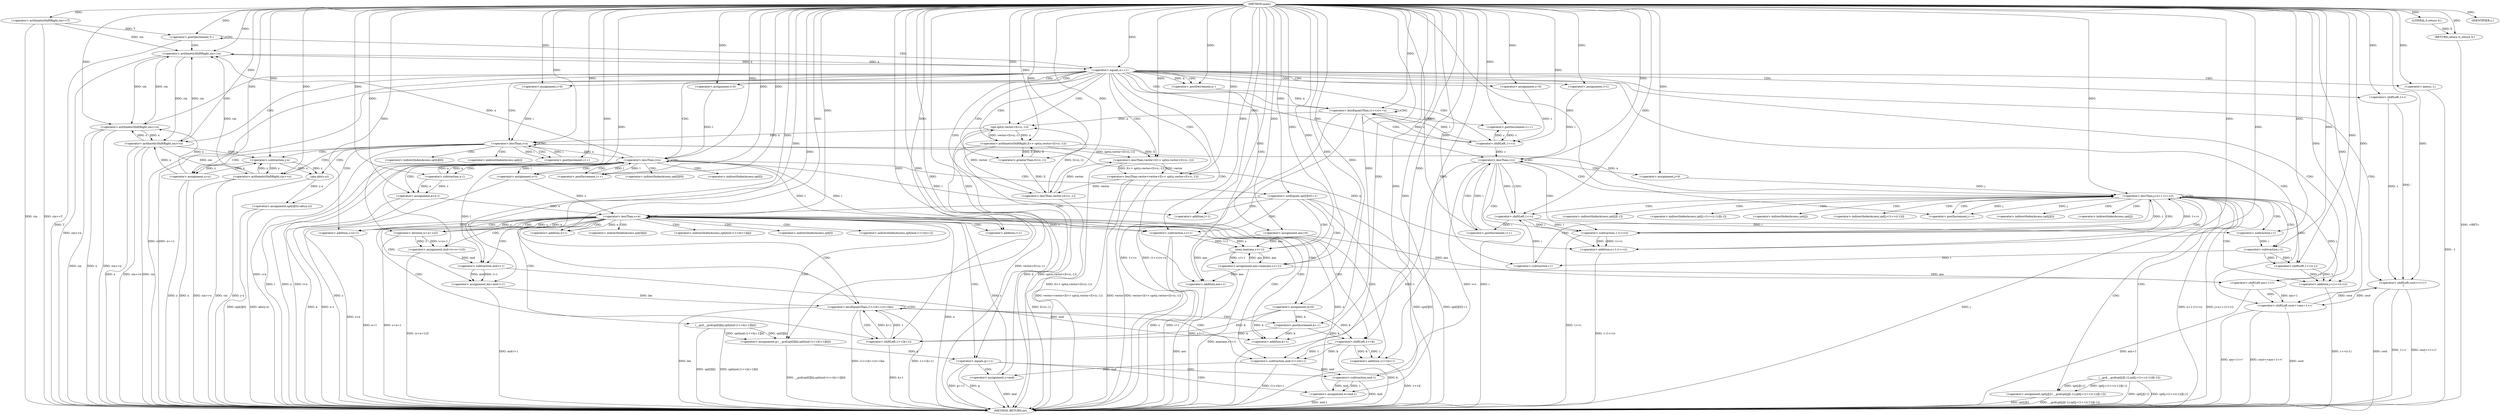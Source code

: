 digraph "main" {  
"1000101" [label = "(METHOD,main)" ]
"1000374" [label = "(METHOD_RETURN,int)" ]
"1000104" [label = "(<operator>.arithmeticShiftRight,cin>>T)" ]
"1000372" [label = "(RETURN,return 0;,return 0;)" ]
"1000108" [label = "(<operator>.postDecrement,T--)" ]
"1000373" [label = "(LITERAL,0,return 0;)" ]
"1000112" [label = "(<operator>.arithmeticShiftRight,cin>>n)" ]
"1000116" [label = "(<operator>.equals,n==1)" ]
"1000121" [label = "(<operator>.arithmeticShiftRight,cin>>x)" ]
"1000124" [label = "(<operator>.shiftLeft,cout<<1<<'\n')" ]
"1000131" [label = "(<operator>.postDecrement,n--)" ]
"1000134" [label = "(<operator>.assignment,c=0)" ]
"1000146" [label = "(<operator>.lessThan,vector<vector<ll>> spt(n,vector<ll>(c,-1)))" ]
"1000164" [label = "(<operator>.arithmeticShiftRight,cin>>x)" ]
"1000250" [label = "(<operator>.assignment,l=0)" ]
"1000254" [label = "(<operator>.assignment,ans=0)" ]
"1000365" [label = "(<operator>.shiftLeft,cout<<ans+1<<'\n')" ]
"1000126" [label = "(<operator>.shiftLeft,1<<'\n')" ]
"1000138" [label = "(<operator>.lessEqualsThan,(1<<c)<=n)" ]
"1000169" [label = "(<operator>.assignment,i=0)" ]
"1000172" [label = "(<operator>.lessThan,i<n)" ]
"1000175" [label = "(<operator>.postIncrement,i++)" ]
"1000196" [label = "(<operator>.assignment,i=1)" ]
"1000199" [label = "(<operator>.lessThan,i<c)" ]
"1000202" [label = "(<operator>.postIncrement,i++)" ]
"1000258" [label = "(<operator>.lessThan,l<n)" ]
"1000144" [label = "(<operator>.postIncrement,c++)" ]
"1000148" [label = "(<operator>.lessThan,vector<ll>> spt(n,vector<ll>(c,-1)))" ]
"1000178" [label = "(<operator>.arithmeticShiftRight,cin>>y)" ]
"1000181" [label = "(<operator>.assignment,spt[i][0]=abs(y-x))" ]
"1000191" [label = "(<operator>.assignment,x=y)" ]
"1000263" [label = "(<operator>.assignment,s=l)" ]
"1000267" [label = "(<operator>.assignment,e=n-1)" ]
"1000363" [label = "(<operator>.postIncrement,l++)" ]
"1000367" [label = "(<operator>.shiftLeft,ans+1<<'\n')" ]
"1000139" [label = "(<operator>.shiftLeft,1<<c)" ]
"1000150" [label = "(<operator>.arithmeticShiftRight,ll>> spt(n,vector<ll>(c,-1)))" ]
"1000207" [label = "(<operator>.assignment,j=0)" ]
"1000210" [label = "(<operator>.lessThan,j<n+1-(1<<i))" ]
"1000219" [label = "(<operator>.postIncrement,j++)" ]
"1000273" [label = "(<operator>.notEquals,spt[l][0]!=1)" ]
"1000368" [label = "(<operator>.addition,ans+1)" ]
"1000152" [label = "(spt,spt(n,vector<ll>(c,-1)))" ]
"1000187" [label = "(abs,abs(y-x))" ]
"1000222" [label = "(<operator>.assignment,spt[j][i]=__gcd(spt[j][i-1],spt[j+(1<<(i-1))][i-1]))" ]
"1000269" [label = "(<operator>.subtraction,n-1)" ]
"1000354" [label = "(<operator>.assignment,ans=max(ans,s-l+1))" ]
"1000154" [label = "(<operator>.lessThan,vector<ll>(c,-1))" ]
"1000188" [label = "(<operator>.subtraction,y-x)" ]
"1000212" [label = "(<operator>.addition,n+1-(1<<i))" ]
"1000282" [label = "(<operator>.lessThan,s<e)" ]
"1000156" [label = "(<operator>.greaterThan,ll>(c,-1))" ]
"1000214" [label = "(<operator>.subtraction,1-(1<<i))" ]
"1000228" [label = "(__gcd,__gcd(spt[j][i-1],spt[j+(1<<(i-1))][i-1]))" ]
"1000287" [label = "(<operator>.assignment,mid=(s+e+1)/2)" ]
"1000297" [label = "(<operator>.assignment,len=mid-l+1)" ]
"1000305" [label = "(<operator>.assignment,k=0)" ]
"1000320" [label = "(<operator>.assignment,g=__gcd(spt[l][k],spt[mid-(1<<k)+1][k]))" ]
"1000356" [label = "(max,max(ans,s-l+1))" ]
"1000159" [label = "(IDENTIFIER,c,)" ]
"1000160" [label = "(<operator>.minus,-1)" ]
"1000216" [label = "(<operator>.shiftLeft,1<<i)" ]
"1000309" [label = "(<operator>.lessEqualsThan,(1<<(k+1))<=len)" ]
"1000340" [label = "(<operator>.equals,g==1)" ]
"1000358" [label = "(<operator>.subtraction,s-l+1)" ]
"1000233" [label = "(<operator>.subtraction,i-1)" ]
"1000246" [label = "(<operator>.subtraction,i-1)" ]
"1000289" [label = "(<operator>.division,(s+e+1)/2)" ]
"1000299" [label = "(<operator>.subtraction,mid-l+1)" ]
"1000317" [label = "(<operator>.postIncrement,k++)" ]
"1000322" [label = "(__gcd,__gcd(spt[l][k],spt[mid-(1<<k)+1][k]))" ]
"1000344" [label = "(<operator>.assignment,e=mid-1)" ]
"1000360" [label = "(<operator>.addition,l+1)" ]
"1000239" [label = "(<operator>.addition,j+(1<<(i-1)))" ]
"1000290" [label = "(<operator>.addition,s+e+1)" ]
"1000301" [label = "(<operator>.addition,l+1)" ]
"1000310" [label = "(<operator>.shiftLeft,1<<(k+1))" ]
"1000351" [label = "(<operator>.assignment,s=mid)" ]
"1000241" [label = "(<operator>.shiftLeft,1<<(i-1))" ]
"1000292" [label = "(<operator>.addition,e+1)" ]
"1000312" [label = "(<operator>.addition,k+1)" ]
"1000346" [label = "(<operator>.subtraction,mid-1)" ]
"1000243" [label = "(<operator>.subtraction,i-1)" ]
"1000331" [label = "(<operator>.subtraction,mid-(1<<k)+1)" ]
"1000333" [label = "(<operator>.addition,(1<<k)+1)" ]
"1000334" [label = "(<operator>.shiftLeft,1<<k)" ]
"1000182" [label = "(<operator>.indirectIndexAccess,spt[i][0])" ]
"1000183" [label = "(<operator>.indirectIndexAccess,spt[i])" ]
"1000274" [label = "(<operator>.indirectIndexAccess,spt[l][0])" ]
"1000223" [label = "(<operator>.indirectIndexAccess,spt[j][i])" ]
"1000275" [label = "(<operator>.indirectIndexAccess,spt[l])" ]
"1000224" [label = "(<operator>.indirectIndexAccess,spt[j])" ]
"1000229" [label = "(<operator>.indirectIndexAccess,spt[j][i-1])" ]
"1000236" [label = "(<operator>.indirectIndexAccess,spt[j+(1<<(i-1))][i-1])" ]
"1000230" [label = "(<operator>.indirectIndexAccess,spt[j])" ]
"1000237" [label = "(<operator>.indirectIndexAccess,spt[j+(1<<(i-1))])" ]
"1000323" [label = "(<operator>.indirectIndexAccess,spt[l][k])" ]
"1000328" [label = "(<operator>.indirectIndexAccess,spt[mid-(1<<k)+1][k])" ]
"1000324" [label = "(<operator>.indirectIndexAccess,spt[l])" ]
"1000329" [label = "(<operator>.indirectIndexAccess,spt[mid-(1<<k)+1])" ]
  "1000372" -> "1000374"  [ label = "DDG: <RET>"] 
  "1000104" -> "1000374"  [ label = "DDG: cin"] 
  "1000104" -> "1000374"  [ label = "DDG: cin>>T"] 
  "1000108" -> "1000374"  [ label = "DDG: T"] 
  "1000112" -> "1000374"  [ label = "DDG: cin>>n"] 
  "1000116" -> "1000374"  [ label = "DDG: n"] 
  "1000116" -> "1000374"  [ label = "DDG: n==1"] 
  "1000138" -> "1000374"  [ label = "DDG: 1<<c"] 
  "1000138" -> "1000374"  [ label = "DDG: (1<<c)<=n"] 
  "1000146" -> "1000374"  [ label = "DDG: vector"] 
  "1000150" -> "1000374"  [ label = "DDG: ll"] 
  "1000160" -> "1000374"  [ label = "DDG: -1"] 
  "1000154" -> "1000374"  [ label = "DDG: ll>(c,-1)"] 
  "1000152" -> "1000374"  [ label = "DDG: vector<ll>(c,-1)"] 
  "1000150" -> "1000374"  [ label = "DDG: spt(n,vector<ll>(c,-1))"] 
  "1000148" -> "1000374"  [ label = "DDG: ll>> spt(n,vector<ll>(c,-1))"] 
  "1000146" -> "1000374"  [ label = "DDG: vector<ll>> spt(n,vector<ll>(c,-1))"] 
  "1000146" -> "1000374"  [ label = "DDG: vector<vector<ll>> spt(n,vector<ll>(c,-1))"] 
  "1000164" -> "1000374"  [ label = "DDG: cin"] 
  "1000164" -> "1000374"  [ label = "DDG: x"] 
  "1000164" -> "1000374"  [ label = "DDG: cin>>x"] 
  "1000172" -> "1000374"  [ label = "DDG: i<n"] 
  "1000199" -> "1000374"  [ label = "DDG: i"] 
  "1000199" -> "1000374"  [ label = "DDG: c"] 
  "1000199" -> "1000374"  [ label = "DDG: i<c"] 
  "1000258" -> "1000374"  [ label = "DDG: l"] 
  "1000258" -> "1000374"  [ label = "DDG: n"] 
  "1000258" -> "1000374"  [ label = "DDG: l<n"] 
  "1000365" -> "1000374"  [ label = "DDG: cout"] 
  "1000368" -> "1000374"  [ label = "DDG: ans"] 
  "1000367" -> "1000374"  [ label = "DDG: ans+1"] 
  "1000365" -> "1000374"  [ label = "DDG: ans+1<<'\n'"] 
  "1000365" -> "1000374"  [ label = "DDG: cout<<ans+1<<'\n'"] 
  "1000263" -> "1000374"  [ label = "DDG: s"] 
  "1000267" -> "1000374"  [ label = "DDG: e"] 
  "1000267" -> "1000374"  [ label = "DDG: n-1"] 
  "1000273" -> "1000374"  [ label = "DDG: spt[l][0]"] 
  "1000273" -> "1000374"  [ label = "DDG: spt[l][0]!=1"] 
  "1000282" -> "1000374"  [ label = "DDG: e"] 
  "1000282" -> "1000374"  [ label = "DDG: s<e"] 
  "1000358" -> "1000374"  [ label = "DDG: s"] 
  "1000358" -> "1000374"  [ label = "DDG: l+1"] 
  "1000356" -> "1000374"  [ label = "DDG: s-l+1"] 
  "1000354" -> "1000374"  [ label = "DDG: max(ans,s-l+1)"] 
  "1000290" -> "1000374"  [ label = "DDG: e+1"] 
  "1000289" -> "1000374"  [ label = "DDG: s+e+1"] 
  "1000287" -> "1000374"  [ label = "DDG: (s+e+1)/2"] 
  "1000297" -> "1000374"  [ label = "DDG: mid-l+1"] 
  "1000310" -> "1000374"  [ label = "DDG: k+1"] 
  "1000309" -> "1000374"  [ label = "DDG: 1<<(k+1)"] 
  "1000309" -> "1000374"  [ label = "DDG: len"] 
  "1000309" -> "1000374"  [ label = "DDG: (1<<(k+1))<=len"] 
  "1000322" -> "1000374"  [ label = "DDG: spt[l][k]"] 
  "1000334" -> "1000374"  [ label = "DDG: k"] 
  "1000333" -> "1000374"  [ label = "DDG: 1<<k"] 
  "1000331" -> "1000374"  [ label = "DDG: (1<<k)+1"] 
  "1000322" -> "1000374"  [ label = "DDG: spt[mid-(1<<k)+1][k]"] 
  "1000320" -> "1000374"  [ label = "DDG: __gcd(spt[l][k],spt[mid-(1<<k)+1][k])"] 
  "1000340" -> "1000374"  [ label = "DDG: g"] 
  "1000340" -> "1000374"  [ label = "DDG: g==1"] 
  "1000351" -> "1000374"  [ label = "DDG: mid"] 
  "1000346" -> "1000374"  [ label = "DDG: mid"] 
  "1000344" -> "1000374"  [ label = "DDG: mid-1"] 
  "1000210" -> "1000374"  [ label = "DDG: j"] 
  "1000214" -> "1000374"  [ label = "DDG: 1<<i"] 
  "1000212" -> "1000374"  [ label = "DDG: 1-(1<<i)"] 
  "1000210" -> "1000374"  [ label = "DDG: n+1-(1<<i)"] 
  "1000210" -> "1000374"  [ label = "DDG: j<n+1-(1<<i)"] 
  "1000222" -> "1000374"  [ label = "DDG: spt[j][i]"] 
  "1000228" -> "1000374"  [ label = "DDG: spt[j][i-1]"] 
  "1000239" -> "1000374"  [ label = "DDG: 1<<(i-1)"] 
  "1000228" -> "1000374"  [ label = "DDG: spt[j+(1<<(i-1))][i-1]"] 
  "1000222" -> "1000374"  [ label = "DDG: __gcd(spt[j][i-1],spt[j+(1<<(i-1))][i-1])"] 
  "1000178" -> "1000374"  [ label = "DDG: cin"] 
  "1000178" -> "1000374"  [ label = "DDG: cin>>y"] 
  "1000181" -> "1000374"  [ label = "DDG: spt[i][0]"] 
  "1000187" -> "1000374"  [ label = "DDG: y-x"] 
  "1000181" -> "1000374"  [ label = "DDG: abs(y-x)"] 
  "1000191" -> "1000374"  [ label = "DDG: x"] 
  "1000191" -> "1000374"  [ label = "DDG: y"] 
  "1000121" -> "1000374"  [ label = "DDG: cin"] 
  "1000121" -> "1000374"  [ label = "DDG: x"] 
  "1000121" -> "1000374"  [ label = "DDG: cin>>x"] 
  "1000124" -> "1000374"  [ label = "DDG: cout"] 
  "1000124" -> "1000374"  [ label = "DDG: 1<<'\n'"] 
  "1000124" -> "1000374"  [ label = "DDG: cout<<1<<'\n'"] 
  "1000373" -> "1000372"  [ label = "DDG: 0"] 
  "1000101" -> "1000372"  [ label = "DDG: "] 
  "1000101" -> "1000104"  [ label = "DDG: "] 
  "1000101" -> "1000373"  [ label = "DDG: "] 
  "1000104" -> "1000108"  [ label = "DDG: T"] 
  "1000101" -> "1000108"  [ label = "DDG: "] 
  "1000104" -> "1000112"  [ label = "DDG: cin"] 
  "1000164" -> "1000112"  [ label = "DDG: cin"] 
  "1000178" -> "1000112"  [ label = "DDG: cin"] 
  "1000121" -> "1000112"  [ label = "DDG: cin"] 
  "1000101" -> "1000112"  [ label = "DDG: "] 
  "1000116" -> "1000112"  [ label = "DDG: n"] 
  "1000258" -> "1000112"  [ label = "DDG: n"] 
  "1000112" -> "1000116"  [ label = "DDG: n"] 
  "1000101" -> "1000116"  [ label = "DDG: "] 
  "1000112" -> "1000121"  [ label = "DDG: cin"] 
  "1000101" -> "1000121"  [ label = "DDG: "] 
  "1000164" -> "1000121"  [ label = "DDG: x"] 
  "1000191" -> "1000121"  [ label = "DDG: x"] 
  "1000365" -> "1000124"  [ label = "DDG: cout"] 
  "1000101" -> "1000124"  [ label = "DDG: "] 
  "1000126" -> "1000124"  [ label = "DDG: '\n'"] 
  "1000126" -> "1000124"  [ label = "DDG: 1"] 
  "1000101" -> "1000134"  [ label = "DDG: "] 
  "1000101" -> "1000250"  [ label = "DDG: "] 
  "1000101" -> "1000254"  [ label = "DDG: "] 
  "1000101" -> "1000126"  [ label = "DDG: "] 
  "1000116" -> "1000131"  [ label = "DDG: n"] 
  "1000101" -> "1000131"  [ label = "DDG: "] 
  "1000148" -> "1000146"  [ label = "DDG: vector"] 
  "1000101" -> "1000146"  [ label = "DDG: "] 
  "1000148" -> "1000146"  [ label = "DDG: ll>> spt(n,vector<ll>(c,-1))"] 
  "1000112" -> "1000164"  [ label = "DDG: cin"] 
  "1000101" -> "1000164"  [ label = "DDG: "] 
  "1000191" -> "1000164"  [ label = "DDG: x"] 
  "1000121" -> "1000164"  [ label = "DDG: x"] 
  "1000101" -> "1000169"  [ label = "DDG: "] 
  "1000101" -> "1000196"  [ label = "DDG: "] 
  "1000124" -> "1000365"  [ label = "DDG: cout"] 
  "1000101" -> "1000365"  [ label = "DDG: "] 
  "1000367" -> "1000365"  [ label = "DDG: '\n'"] 
  "1000367" -> "1000365"  [ label = "DDG: ans+1"] 
  "1000139" -> "1000138"  [ label = "DDG: c"] 
  "1000139" -> "1000138"  [ label = "DDG: 1"] 
  "1000131" -> "1000138"  [ label = "DDG: n"] 
  "1000101" -> "1000138"  [ label = "DDG: "] 
  "1000154" -> "1000148"  [ label = "DDG: vector"] 
  "1000101" -> "1000148"  [ label = "DDG: "] 
  "1000150" -> "1000148"  [ label = "DDG: ll"] 
  "1000150" -> "1000148"  [ label = "DDG: spt(n,vector<ll>(c,-1))"] 
  "1000169" -> "1000172"  [ label = "DDG: i"] 
  "1000175" -> "1000172"  [ label = "DDG: i"] 
  "1000101" -> "1000172"  [ label = "DDG: "] 
  "1000152" -> "1000172"  [ label = "DDG: n"] 
  "1000172" -> "1000175"  [ label = "DDG: i"] 
  "1000101" -> "1000175"  [ label = "DDG: "] 
  "1000187" -> "1000181"  [ label = "DDG: y-x"] 
  "1000188" -> "1000191"  [ label = "DDG: y"] 
  "1000101" -> "1000191"  [ label = "DDG: "] 
  "1000196" -> "1000199"  [ label = "DDG: i"] 
  "1000202" -> "1000199"  [ label = "DDG: i"] 
  "1000101" -> "1000199"  [ label = "DDG: "] 
  "1000139" -> "1000199"  [ label = "DDG: c"] 
  "1000216" -> "1000202"  [ label = "DDG: i"] 
  "1000101" -> "1000202"  [ label = "DDG: "] 
  "1000250" -> "1000258"  [ label = "DDG: l"] 
  "1000363" -> "1000258"  [ label = "DDG: l"] 
  "1000101" -> "1000258"  [ label = "DDG: "] 
  "1000172" -> "1000258"  [ label = "DDG: n"] 
  "1000269" -> "1000258"  [ label = "DDG: n"] 
  "1000258" -> "1000263"  [ label = "DDG: l"] 
  "1000101" -> "1000263"  [ label = "DDG: "] 
  "1000269" -> "1000267"  [ label = "DDG: 1"] 
  "1000269" -> "1000267"  [ label = "DDG: n"] 
  "1000101" -> "1000367"  [ label = "DDG: "] 
  "1000254" -> "1000367"  [ label = "DDG: ans"] 
  "1000354" -> "1000367"  [ label = "DDG: ans"] 
  "1000101" -> "1000139"  [ label = "DDG: "] 
  "1000134" -> "1000139"  [ label = "DDG: c"] 
  "1000144" -> "1000139"  [ label = "DDG: c"] 
  "1000139" -> "1000144"  [ label = "DDG: c"] 
  "1000101" -> "1000144"  [ label = "DDG: "] 
  "1000156" -> "1000150"  [ label = "DDG: ll"] 
  "1000101" -> "1000150"  [ label = "DDG: "] 
  "1000152" -> "1000150"  [ label = "DDG: vector<ll>(c,-1)"] 
  "1000152" -> "1000150"  [ label = "DDG: n"] 
  "1000164" -> "1000178"  [ label = "DDG: cin"] 
  "1000101" -> "1000178"  [ label = "DDG: "] 
  "1000188" -> "1000178"  [ label = "DDG: y"] 
  "1000101" -> "1000207"  [ label = "DDG: "] 
  "1000101" -> "1000267"  [ label = "DDG: "] 
  "1000101" -> "1000363"  [ label = "DDG: "] 
  "1000258" -> "1000363"  [ label = "DDG: l"] 
  "1000254" -> "1000368"  [ label = "DDG: ans"] 
  "1000354" -> "1000368"  [ label = "DDG: ans"] 
  "1000101" -> "1000368"  [ label = "DDG: "] 
  "1000138" -> "1000152"  [ label = "DDG: n"] 
  "1000101" -> "1000152"  [ label = "DDG: "] 
  "1000154" -> "1000152"  [ label = "DDG: vector"] 
  "1000154" -> "1000152"  [ label = "DDG: ll>(c,-1)"] 
  "1000188" -> "1000187"  [ label = "DDG: x"] 
  "1000188" -> "1000187"  [ label = "DDG: y"] 
  "1000207" -> "1000210"  [ label = "DDG: j"] 
  "1000219" -> "1000210"  [ label = "DDG: j"] 
  "1000101" -> "1000210"  [ label = "DDG: "] 
  "1000214" -> "1000210"  [ label = "DDG: 1"] 
  "1000214" -> "1000210"  [ label = "DDG: 1<<i"] 
  "1000172" -> "1000210"  [ label = "DDG: n"] 
  "1000101" -> "1000219"  [ label = "DDG: "] 
  "1000210" -> "1000219"  [ label = "DDG: j"] 
  "1000228" -> "1000222"  [ label = "DDG: spt[j+(1<<(i-1))][i-1]"] 
  "1000228" -> "1000222"  [ label = "DDG: spt[j][i-1]"] 
  "1000258" -> "1000269"  [ label = "DDG: n"] 
  "1000101" -> "1000269"  [ label = "DDG: "] 
  "1000101" -> "1000273"  [ label = "DDG: "] 
  "1000356" -> "1000354"  [ label = "DDG: s-l+1"] 
  "1000356" -> "1000354"  [ label = "DDG: ans"] 
  "1000146" -> "1000154"  [ label = "DDG: vector"] 
  "1000101" -> "1000154"  [ label = "DDG: "] 
  "1000156" -> "1000154"  [ label = "DDG: ll"] 
  "1000178" -> "1000188"  [ label = "DDG: y"] 
  "1000101" -> "1000188"  [ label = "DDG: "] 
  "1000164" -> "1000188"  [ label = "DDG: x"] 
  "1000191" -> "1000188"  [ label = "DDG: x"] 
  "1000172" -> "1000212"  [ label = "DDG: n"] 
  "1000101" -> "1000212"  [ label = "DDG: "] 
  "1000214" -> "1000212"  [ label = "DDG: 1"] 
  "1000214" -> "1000212"  [ label = "DDG: 1<<i"] 
  "1000101" -> "1000354"  [ label = "DDG: "] 
  "1000150" -> "1000156"  [ label = "DDG: ll"] 
  "1000101" -> "1000156"  [ label = "DDG: "] 
  "1000101" -> "1000214"  [ label = "DDG: "] 
  "1000216" -> "1000214"  [ label = "DDG: i"] 
  "1000216" -> "1000214"  [ label = "DDG: 1"] 
  "1000263" -> "1000282"  [ label = "DDG: s"] 
  "1000351" -> "1000282"  [ label = "DDG: s"] 
  "1000101" -> "1000282"  [ label = "DDG: "] 
  "1000267" -> "1000282"  [ label = "DDG: e"] 
  "1000344" -> "1000282"  [ label = "DDG: e"] 
  "1000289" -> "1000287"  [ label = "DDG: 2"] 
  "1000289" -> "1000287"  [ label = "DDG: s+e+1"] 
  "1000299" -> "1000297"  [ label = "DDG: mid"] 
  "1000299" -> "1000297"  [ label = "DDG: l+1"] 
  "1000101" -> "1000305"  [ label = "DDG: "] 
  "1000322" -> "1000320"  [ label = "DDG: spt[mid-(1<<k)+1][k]"] 
  "1000322" -> "1000320"  [ label = "DDG: spt[l][k]"] 
  "1000254" -> "1000356"  [ label = "DDG: ans"] 
  "1000354" -> "1000356"  [ label = "DDG: ans"] 
  "1000101" -> "1000356"  [ label = "DDG: "] 
  "1000358" -> "1000356"  [ label = "DDG: l+1"] 
  "1000358" -> "1000356"  [ label = "DDG: s"] 
  "1000101" -> "1000159"  [ label = "DDG: "] 
  "1000101" -> "1000216"  [ label = "DDG: "] 
  "1000199" -> "1000216"  [ label = "DDG: i"] 
  "1000246" -> "1000216"  [ label = "DDG: i"] 
  "1000101" -> "1000287"  [ label = "DDG: "] 
  "1000101" -> "1000297"  [ label = "DDG: "] 
  "1000101" -> "1000320"  [ label = "DDG: "] 
  "1000282" -> "1000358"  [ label = "DDG: s"] 
  "1000101" -> "1000358"  [ label = "DDG: "] 
  "1000258" -> "1000358"  [ label = "DDG: l"] 
  "1000101" -> "1000160"  [ label = "DDG: "] 
  "1000216" -> "1000233"  [ label = "DDG: i"] 
  "1000101" -> "1000233"  [ label = "DDG: "] 
  "1000243" -> "1000246"  [ label = "DDG: i"] 
  "1000101" -> "1000246"  [ label = "DDG: "] 
  "1000282" -> "1000289"  [ label = "DDG: s"] 
  "1000101" -> "1000289"  [ label = "DDG: "] 
  "1000282" -> "1000289"  [ label = "DDG: e"] 
  "1000287" -> "1000299"  [ label = "DDG: mid"] 
  "1000101" -> "1000299"  [ label = "DDG: "] 
  "1000258" -> "1000299"  [ label = "DDG: l"] 
  "1000310" -> "1000309"  [ label = "DDG: k+1"] 
  "1000310" -> "1000309"  [ label = "DDG: 1"] 
  "1000297" -> "1000309"  [ label = "DDG: len"] 
  "1000101" -> "1000309"  [ label = "DDG: "] 
  "1000320" -> "1000340"  [ label = "DDG: g"] 
  "1000101" -> "1000340"  [ label = "DDG: "] 
  "1000346" -> "1000344"  [ label = "DDG: mid"] 
  "1000346" -> "1000344"  [ label = "DDG: 1"] 
  "1000101" -> "1000360"  [ label = "DDG: "] 
  "1000258" -> "1000360"  [ label = "DDG: l"] 
  "1000210" -> "1000239"  [ label = "DDG: j"] 
  "1000101" -> "1000239"  [ label = "DDG: "] 
  "1000241" -> "1000239"  [ label = "DDG: i-1"] 
  "1000241" -> "1000239"  [ label = "DDG: 1"] 
  "1000282" -> "1000290"  [ label = "DDG: s"] 
  "1000101" -> "1000290"  [ label = "DDG: "] 
  "1000282" -> "1000290"  [ label = "DDG: e"] 
  "1000101" -> "1000301"  [ label = "DDG: "] 
  "1000258" -> "1000301"  [ label = "DDG: l"] 
  "1000101" -> "1000310"  [ label = "DDG: "] 
  "1000305" -> "1000310"  [ label = "DDG: k"] 
  "1000317" -> "1000310"  [ label = "DDG: k"] 
  "1000101" -> "1000317"  [ label = "DDG: "] 
  "1000305" -> "1000317"  [ label = "DDG: k"] 
  "1000101" -> "1000344"  [ label = "DDG: "] 
  "1000331" -> "1000351"  [ label = "DDG: mid"] 
  "1000101" -> "1000351"  [ label = "DDG: "] 
  "1000101" -> "1000241"  [ label = "DDG: "] 
  "1000243" -> "1000241"  [ label = "DDG: 1"] 
  "1000243" -> "1000241"  [ label = "DDG: i"] 
  "1000282" -> "1000292"  [ label = "DDG: e"] 
  "1000101" -> "1000292"  [ label = "DDG: "] 
  "1000305" -> "1000312"  [ label = "DDG: k"] 
  "1000317" -> "1000312"  [ label = "DDG: k"] 
  "1000101" -> "1000312"  [ label = "DDG: "] 
  "1000331" -> "1000346"  [ label = "DDG: mid"] 
  "1000101" -> "1000346"  [ label = "DDG: "] 
  "1000233" -> "1000243"  [ label = "DDG: i"] 
  "1000101" -> "1000243"  [ label = "DDG: "] 
  "1000299" -> "1000331"  [ label = "DDG: mid"] 
  "1000101" -> "1000331"  [ label = "DDG: "] 
  "1000334" -> "1000331"  [ label = "DDG: k"] 
  "1000334" -> "1000331"  [ label = "DDG: 1"] 
  "1000334" -> "1000333"  [ label = "DDG: k"] 
  "1000334" -> "1000333"  [ label = "DDG: 1"] 
  "1000101" -> "1000333"  [ label = "DDG: "] 
  "1000101" -> "1000334"  [ label = "DDG: "] 
  "1000305" -> "1000334"  [ label = "DDG: k"] 
  "1000317" -> "1000334"  [ label = "DDG: k"] 
  "1000108" -> "1000112"  [ label = "CDG: "] 
  "1000108" -> "1000116"  [ label = "CDG: "] 
  "1000108" -> "1000108"  [ label = "CDG: "] 
  "1000116" -> "1000258"  [ label = "CDG: "] 
  "1000116" -> "1000156"  [ label = "CDG: "] 
  "1000116" -> "1000199"  [ label = "CDG: "] 
  "1000116" -> "1000148"  [ label = "CDG: "] 
  "1000116" -> "1000368"  [ label = "CDG: "] 
  "1000116" -> "1000254"  [ label = "CDG: "] 
  "1000116" -> "1000126"  [ label = "CDG: "] 
  "1000116" -> "1000154"  [ label = "CDG: "] 
  "1000116" -> "1000160"  [ label = "CDG: "] 
  "1000116" -> "1000146"  [ label = "CDG: "] 
  "1000116" -> "1000138"  [ label = "CDG: "] 
  "1000116" -> "1000367"  [ label = "CDG: "] 
  "1000116" -> "1000152"  [ label = "CDG: "] 
  "1000116" -> "1000169"  [ label = "CDG: "] 
  "1000116" -> "1000121"  [ label = "CDG: "] 
  "1000116" -> "1000131"  [ label = "CDG: "] 
  "1000116" -> "1000124"  [ label = "CDG: "] 
  "1000116" -> "1000164"  [ label = "CDG: "] 
  "1000116" -> "1000150"  [ label = "CDG: "] 
  "1000116" -> "1000139"  [ label = "CDG: "] 
  "1000116" -> "1000250"  [ label = "CDG: "] 
  "1000116" -> "1000172"  [ label = "CDG: "] 
  "1000116" -> "1000196"  [ label = "CDG: "] 
  "1000116" -> "1000365"  [ label = "CDG: "] 
  "1000116" -> "1000134"  [ label = "CDG: "] 
  "1000138" -> "1000144"  [ label = "CDG: "] 
  "1000138" -> "1000138"  [ label = "CDG: "] 
  "1000138" -> "1000139"  [ label = "CDG: "] 
  "1000172" -> "1000182"  [ label = "CDG: "] 
  "1000172" -> "1000188"  [ label = "CDG: "] 
  "1000172" -> "1000181"  [ label = "CDG: "] 
  "1000172" -> "1000191"  [ label = "CDG: "] 
  "1000172" -> "1000183"  [ label = "CDG: "] 
  "1000172" -> "1000175"  [ label = "CDG: "] 
  "1000172" -> "1000187"  [ label = "CDG: "] 
  "1000172" -> "1000172"  [ label = "CDG: "] 
  "1000172" -> "1000178"  [ label = "CDG: "] 
  "1000199" -> "1000199"  [ label = "CDG: "] 
  "1000199" -> "1000216"  [ label = "CDG: "] 
  "1000199" -> "1000210"  [ label = "CDG: "] 
  "1000199" -> "1000214"  [ label = "CDG: "] 
  "1000199" -> "1000212"  [ label = "CDG: "] 
  "1000199" -> "1000207"  [ label = "CDG: "] 
  "1000199" -> "1000202"  [ label = "CDG: "] 
  "1000258" -> "1000258"  [ label = "CDG: "] 
  "1000258" -> "1000274"  [ label = "CDG: "] 
  "1000258" -> "1000269"  [ label = "CDG: "] 
  "1000258" -> "1000263"  [ label = "CDG: "] 
  "1000258" -> "1000267"  [ label = "CDG: "] 
  "1000258" -> "1000363"  [ label = "CDG: "] 
  "1000258" -> "1000273"  [ label = "CDG: "] 
  "1000258" -> "1000275"  [ label = "CDG: "] 
  "1000210" -> "1000233"  [ label = "CDG: "] 
  "1000210" -> "1000216"  [ label = "CDG: "] 
  "1000210" -> "1000210"  [ label = "CDG: "] 
  "1000210" -> "1000222"  [ label = "CDG: "] 
  "1000210" -> "1000214"  [ label = "CDG: "] 
  "1000210" -> "1000224"  [ label = "CDG: "] 
  "1000210" -> "1000230"  [ label = "CDG: "] 
  "1000210" -> "1000212"  [ label = "CDG: "] 
  "1000210" -> "1000241"  [ label = "CDG: "] 
  "1000210" -> "1000243"  [ label = "CDG: "] 
  "1000210" -> "1000219"  [ label = "CDG: "] 
  "1000210" -> "1000236"  [ label = "CDG: "] 
  "1000210" -> "1000239"  [ label = "CDG: "] 
  "1000210" -> "1000246"  [ label = "CDG: "] 
  "1000210" -> "1000229"  [ label = "CDG: "] 
  "1000210" -> "1000237"  [ label = "CDG: "] 
  "1000210" -> "1000223"  [ label = "CDG: "] 
  "1000210" -> "1000228"  [ label = "CDG: "] 
  "1000273" -> "1000282"  [ label = "CDG: "] 
  "1000273" -> "1000356"  [ label = "CDG: "] 
  "1000273" -> "1000354"  [ label = "CDG: "] 
  "1000273" -> "1000360"  [ label = "CDG: "] 
  "1000273" -> "1000358"  [ label = "CDG: "] 
  "1000282" -> "1000310"  [ label = "CDG: "] 
  "1000282" -> "1000282"  [ label = "CDG: "] 
  "1000282" -> "1000334"  [ label = "CDG: "] 
  "1000282" -> "1000292"  [ label = "CDG: "] 
  "1000282" -> "1000340"  [ label = "CDG: "] 
  "1000282" -> "1000324"  [ label = "CDG: "] 
  "1000282" -> "1000309"  [ label = "CDG: "] 
  "1000282" -> "1000299"  [ label = "CDG: "] 
  "1000282" -> "1000331"  [ label = "CDG: "] 
  "1000282" -> "1000287"  [ label = "CDG: "] 
  "1000282" -> "1000305"  [ label = "CDG: "] 
  "1000282" -> "1000312"  [ label = "CDG: "] 
  "1000282" -> "1000329"  [ label = "CDG: "] 
  "1000282" -> "1000289"  [ label = "CDG: "] 
  "1000282" -> "1000320"  [ label = "CDG: "] 
  "1000282" -> "1000333"  [ label = "CDG: "] 
  "1000282" -> "1000297"  [ label = "CDG: "] 
  "1000282" -> "1000323"  [ label = "CDG: "] 
  "1000282" -> "1000290"  [ label = "CDG: "] 
  "1000282" -> "1000328"  [ label = "CDG: "] 
  "1000282" -> "1000301"  [ label = "CDG: "] 
  "1000282" -> "1000322"  [ label = "CDG: "] 
  "1000309" -> "1000310"  [ label = "CDG: "] 
  "1000309" -> "1000309"  [ label = "CDG: "] 
  "1000309" -> "1000317"  [ label = "CDG: "] 
  "1000309" -> "1000312"  [ label = "CDG: "] 
  "1000340" -> "1000344"  [ label = "CDG: "] 
  "1000340" -> "1000346"  [ label = "CDG: "] 
  "1000340" -> "1000351"  [ label = "CDG: "] 
}
